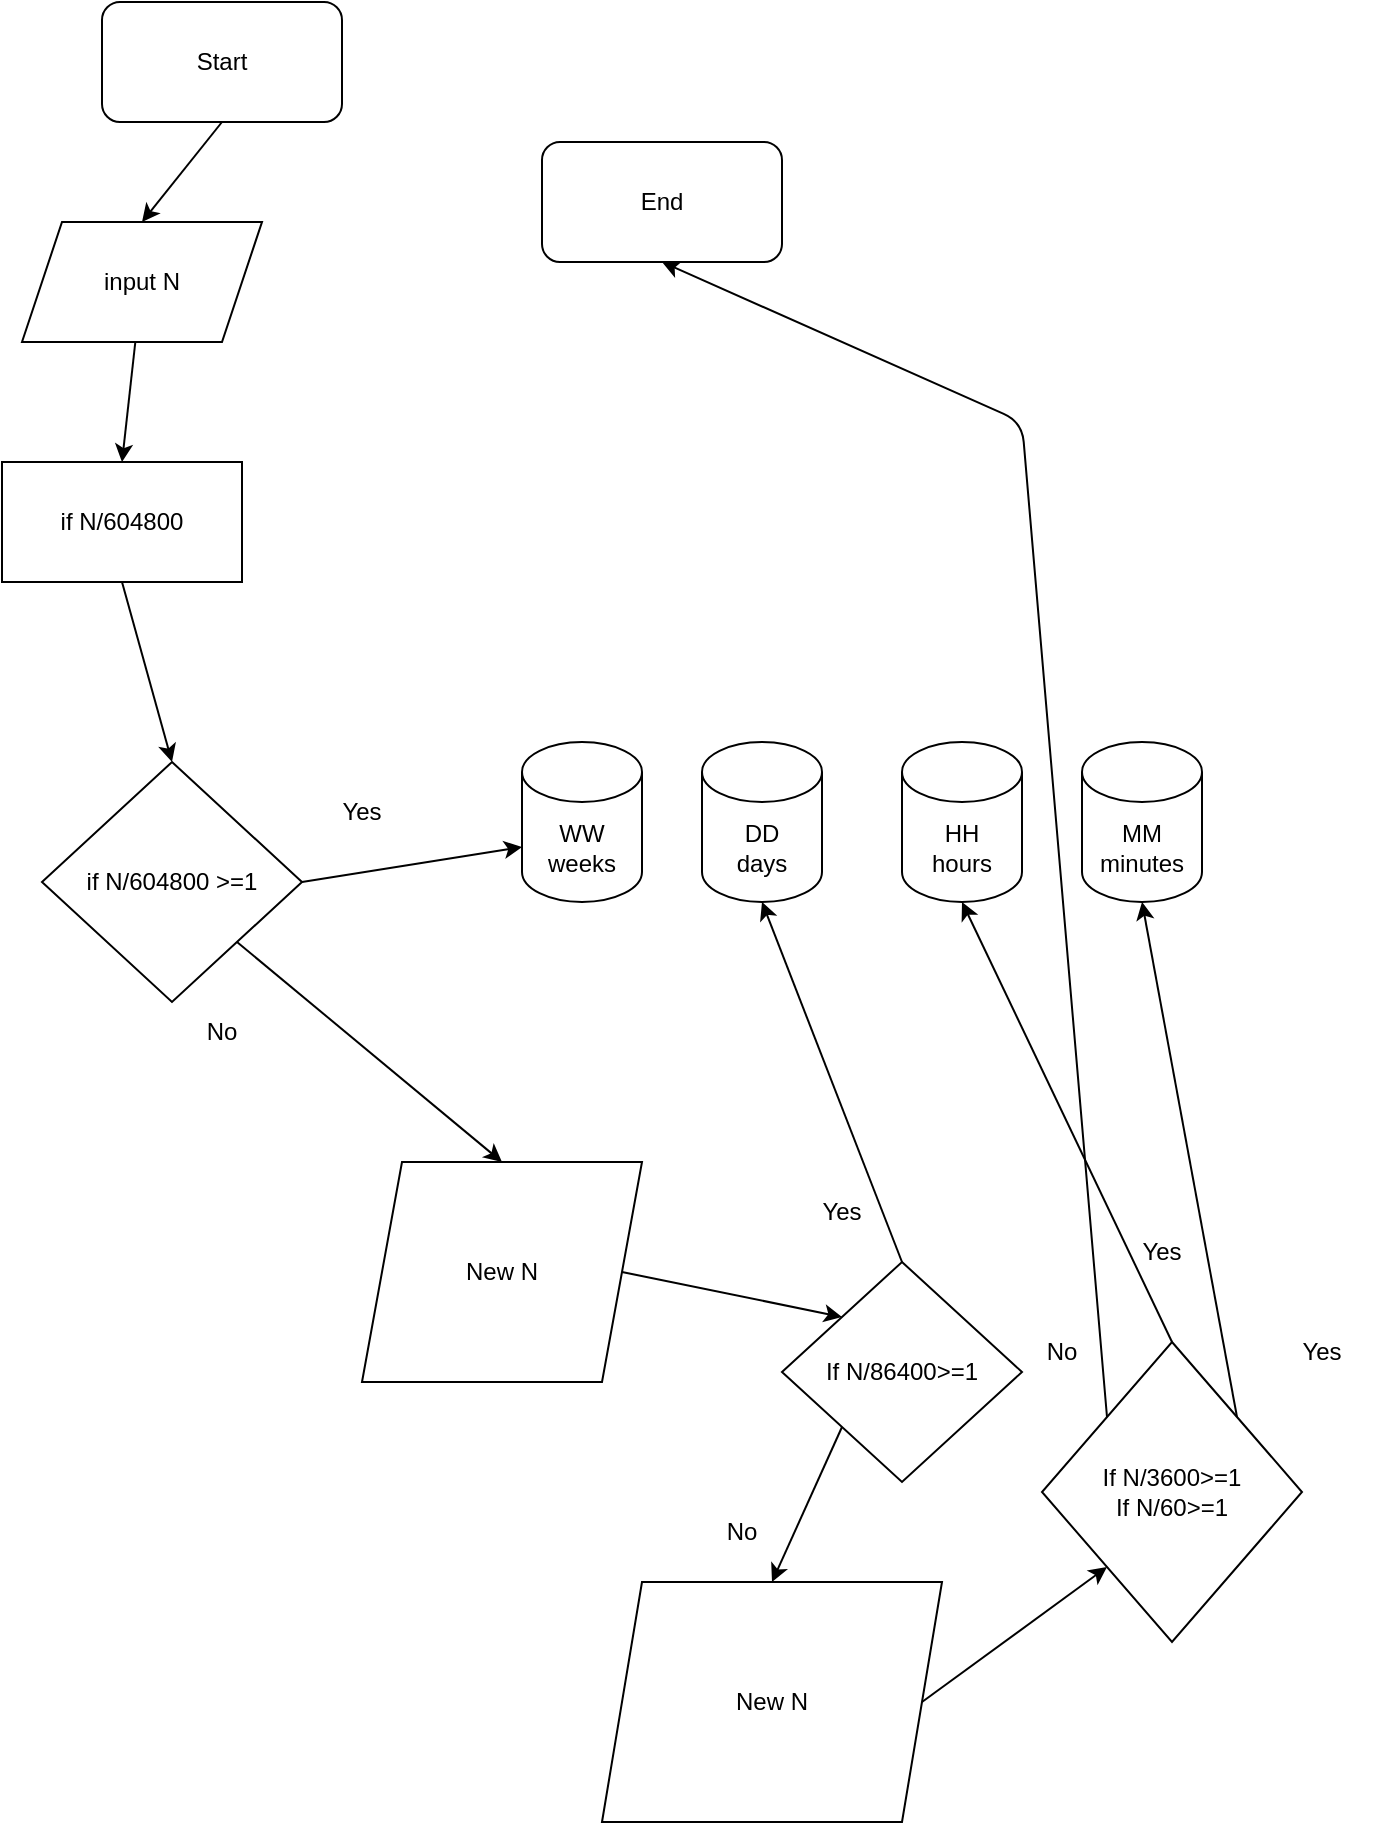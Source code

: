<mxfile>
    <diagram id="i9hzPfdKFi4hjjUNTxqT" name="Page-1">
        <mxGraphModel dx="476" dy="469" grid="1" gridSize="10" guides="1" tooltips="1" connect="1" arrows="1" fold="1" page="1" pageScale="1" pageWidth="827" pageHeight="1169" math="0" shadow="0">
            <root>
                <mxCell id="0"/>
                <mxCell id="1" parent="0"/>
                <mxCell id="4" style="edgeStyle=none;html=1;exitX=0.5;exitY=1;exitDx=0;exitDy=0;entryX=0.5;entryY=0;entryDx=0;entryDy=0;" parent="1" source="2" target="7" edge="1">
                    <mxGeometry relative="1" as="geometry">
                        <mxPoint x="112.68" y="117" as="targetPoint"/>
                    </mxGeometry>
                </mxCell>
                <mxCell id="2" value="Start&lt;br&gt;" style="rounded=1;whiteSpace=wrap;html=1;" parent="1" vertex="1">
                    <mxGeometry x="170" y="30" width="120" height="60" as="geometry"/>
                </mxCell>
                <mxCell id="10" style="edgeStyle=none;html=1;entryX=0.5;entryY=0;entryDx=0;entryDy=0;" edge="1" parent="1" source="7" target="8">
                    <mxGeometry relative="1" as="geometry"/>
                </mxCell>
                <mxCell id="7" value="input N" style="shape=parallelogram;perimeter=parallelogramPerimeter;whiteSpace=wrap;html=1;fixedSize=1;" vertex="1" parent="1">
                    <mxGeometry x="130" y="140" width="120" height="60" as="geometry"/>
                </mxCell>
                <mxCell id="11" style="edgeStyle=none;html=1;exitX=0.5;exitY=1;exitDx=0;exitDy=0;entryX=0.5;entryY=0;entryDx=0;entryDy=0;" edge="1" parent="1" source="8" target="9">
                    <mxGeometry relative="1" as="geometry"/>
                </mxCell>
                <mxCell id="8" value="if N/604800" style="rounded=0;whiteSpace=wrap;html=1;" vertex="1" parent="1">
                    <mxGeometry x="120" y="260" width="120" height="60" as="geometry"/>
                </mxCell>
                <mxCell id="12" style="edgeStyle=none;html=1;exitX=0.5;exitY=1;exitDx=0;exitDy=0;" edge="1" parent="1" source="9">
                    <mxGeometry relative="1" as="geometry">
                        <mxPoint x="180" y="470" as="targetPoint"/>
                    </mxGeometry>
                </mxCell>
                <mxCell id="21" style="edgeStyle=none;html=1;exitX=1;exitY=0.5;exitDx=0;exitDy=0;entryX=0;entryY=0;entryDx=0;entryDy=52.5;entryPerimeter=0;" edge="1" parent="1" source="9" target="13">
                    <mxGeometry relative="1" as="geometry"/>
                </mxCell>
                <mxCell id="22" style="edgeStyle=none;html=1;exitX=1;exitY=1;exitDx=0;exitDy=0;entryX=0.5;entryY=0;entryDx=0;entryDy=0;" edge="1" parent="1" source="9" target="25">
                    <mxGeometry relative="1" as="geometry">
                        <mxPoint x="320" y="585" as="targetPoint"/>
                    </mxGeometry>
                </mxCell>
                <mxCell id="9" value="if N/604800 &amp;gt;=1" style="rhombus;whiteSpace=wrap;html=1;" vertex="1" parent="1">
                    <mxGeometry x="140" y="410" width="130" height="120" as="geometry"/>
                </mxCell>
                <mxCell id="13" value="WW&lt;br&gt;weeks" style="shape=cylinder3;whiteSpace=wrap;html=1;boundedLbl=1;backgroundOutline=1;size=15;" vertex="1" parent="1">
                    <mxGeometry x="380" y="400" width="60" height="80" as="geometry"/>
                </mxCell>
                <mxCell id="15" value="DD&lt;br&gt;days" style="shape=cylinder3;whiteSpace=wrap;html=1;boundedLbl=1;backgroundOutline=1;size=15;" vertex="1" parent="1">
                    <mxGeometry x="470" y="400" width="60" height="80" as="geometry"/>
                </mxCell>
                <mxCell id="18" value="HH&lt;br&gt;hours" style="shape=cylinder3;whiteSpace=wrap;html=1;boundedLbl=1;backgroundOutline=1;size=15;" vertex="1" parent="1">
                    <mxGeometry x="570" y="400" width="60" height="80" as="geometry"/>
                </mxCell>
                <mxCell id="19" value="MM&lt;br&gt;minutes" style="shape=cylinder3;whiteSpace=wrap;html=1;boundedLbl=1;backgroundOutline=1;size=15;" vertex="1" parent="1">
                    <mxGeometry x="660" y="400" width="60" height="80" as="geometry"/>
                </mxCell>
                <mxCell id="23" value="Yes" style="text;html=1;strokeColor=none;fillColor=none;align=center;verticalAlign=middle;whiteSpace=wrap;rounded=0;" vertex="1" parent="1">
                    <mxGeometry x="270" y="420" width="60" height="30" as="geometry"/>
                </mxCell>
                <mxCell id="24" value="No" style="text;html=1;strokeColor=none;fillColor=none;align=center;verticalAlign=middle;whiteSpace=wrap;rounded=0;" vertex="1" parent="1">
                    <mxGeometry x="200" y="530" width="60" height="30" as="geometry"/>
                </mxCell>
                <mxCell id="27" style="edgeStyle=none;html=1;exitX=1;exitY=0.5;exitDx=0;exitDy=0;entryX=0;entryY=0;entryDx=0;entryDy=0;" edge="1" parent="1" source="25" target="34">
                    <mxGeometry relative="1" as="geometry">
                        <mxPoint x="530" y="700" as="targetPoint"/>
                    </mxGeometry>
                </mxCell>
                <mxCell id="25" value="New N" style="shape=parallelogram;perimeter=parallelogramPerimeter;whiteSpace=wrap;html=1;fixedSize=1;" vertex="1" parent="1">
                    <mxGeometry x="300" y="610" width="140" height="110" as="geometry"/>
                </mxCell>
                <mxCell id="29" style="edgeStyle=none;html=1;exitX=0.5;exitY=0;exitDx=0;exitDy=0;entryX=0.5;entryY=1;entryDx=0;entryDy=0;entryPerimeter=0;" edge="1" parent="1" source="34" target="15">
                    <mxGeometry relative="1" as="geometry">
                        <mxPoint x="590" y="670" as="sourcePoint"/>
                    </mxGeometry>
                </mxCell>
                <mxCell id="32" style="edgeStyle=none;html=1;exitX=0;exitY=1;exitDx=0;exitDy=0;entryX=0.5;entryY=0;entryDx=0;entryDy=0;" edge="1" parent="1" source="34" target="31">
                    <mxGeometry relative="1" as="geometry">
                        <mxPoint x="590" y="730" as="sourcePoint"/>
                    </mxGeometry>
                </mxCell>
                <mxCell id="30" value="Yes" style="text;html=1;strokeColor=none;fillColor=none;align=center;verticalAlign=middle;whiteSpace=wrap;rounded=0;" vertex="1" parent="1">
                    <mxGeometry x="510" y="620" width="60" height="30" as="geometry"/>
                </mxCell>
                <mxCell id="37" style="edgeStyle=none;html=1;exitX=1;exitY=0.5;exitDx=0;exitDy=0;entryX=0;entryY=1;entryDx=0;entryDy=0;" edge="1" parent="1" source="31" target="36">
                    <mxGeometry relative="1" as="geometry"/>
                </mxCell>
                <mxCell id="31" value="New N" style="shape=parallelogram;perimeter=parallelogramPerimeter;whiteSpace=wrap;html=1;fixedSize=1;" vertex="1" parent="1">
                    <mxGeometry x="420" y="820" width="170" height="120" as="geometry"/>
                </mxCell>
                <mxCell id="33" value="No" style="text;html=1;strokeColor=none;fillColor=none;align=center;verticalAlign=middle;whiteSpace=wrap;rounded=0;" vertex="1" parent="1">
                    <mxGeometry x="460" y="780" width="60" height="30" as="geometry"/>
                </mxCell>
                <mxCell id="34" value="&lt;span&gt;If N/86400&amp;gt;=1&lt;/span&gt;" style="rhombus;whiteSpace=wrap;html=1;" vertex="1" parent="1">
                    <mxGeometry x="510" y="660" width="120" height="110" as="geometry"/>
                </mxCell>
                <mxCell id="38" style="edgeStyle=none;html=1;exitX=0.5;exitY=0;exitDx=0;exitDy=0;entryX=0.5;entryY=1;entryDx=0;entryDy=0;entryPerimeter=0;" edge="1" parent="1" source="36" target="18">
                    <mxGeometry relative="1" as="geometry"/>
                </mxCell>
                <mxCell id="39" style="edgeStyle=none;html=1;exitX=1;exitY=0;exitDx=0;exitDy=0;entryX=0.5;entryY=1;entryDx=0;entryDy=0;entryPerimeter=0;" edge="1" parent="1" source="36" target="19">
                    <mxGeometry relative="1" as="geometry"/>
                </mxCell>
                <mxCell id="40" style="edgeStyle=none;html=1;exitX=0;exitY=0;exitDx=0;exitDy=0;entryX=0.5;entryY=1;entryDx=0;entryDy=0;" edge="1" parent="1" source="36" target="44">
                    <mxGeometry relative="1" as="geometry">
                        <mxPoint x="450" y="130" as="targetPoint"/>
                        <Array as="points">
                            <mxPoint x="630" y="240"/>
                        </Array>
                    </mxGeometry>
                </mxCell>
                <mxCell id="36" value="If N/3600&amp;gt;=1&lt;br&gt;If N/60&amp;gt;=1" style="rhombus;whiteSpace=wrap;html=1;" vertex="1" parent="1">
                    <mxGeometry x="640" y="700" width="130" height="150" as="geometry"/>
                </mxCell>
                <mxCell id="41" value="Yes" style="text;html=1;strokeColor=none;fillColor=none;align=center;verticalAlign=middle;whiteSpace=wrap;rounded=0;" vertex="1" parent="1">
                    <mxGeometry x="750" y="690" width="60" height="30" as="geometry"/>
                </mxCell>
                <mxCell id="42" value="Yes" style="text;html=1;strokeColor=none;fillColor=none;align=center;verticalAlign=middle;whiteSpace=wrap;rounded=0;" vertex="1" parent="1">
                    <mxGeometry x="670" y="640" width="60" height="30" as="geometry"/>
                </mxCell>
                <mxCell id="43" value="No" style="text;html=1;strokeColor=none;fillColor=none;align=center;verticalAlign=middle;whiteSpace=wrap;rounded=0;" vertex="1" parent="1">
                    <mxGeometry x="620" y="690" width="60" height="30" as="geometry"/>
                </mxCell>
                <mxCell id="44" value="End" style="rounded=1;whiteSpace=wrap;html=1;" vertex="1" parent="1">
                    <mxGeometry x="390" y="100" width="120" height="60" as="geometry"/>
                </mxCell>
            </root>
        </mxGraphModel>
    </diagram>
</mxfile>
